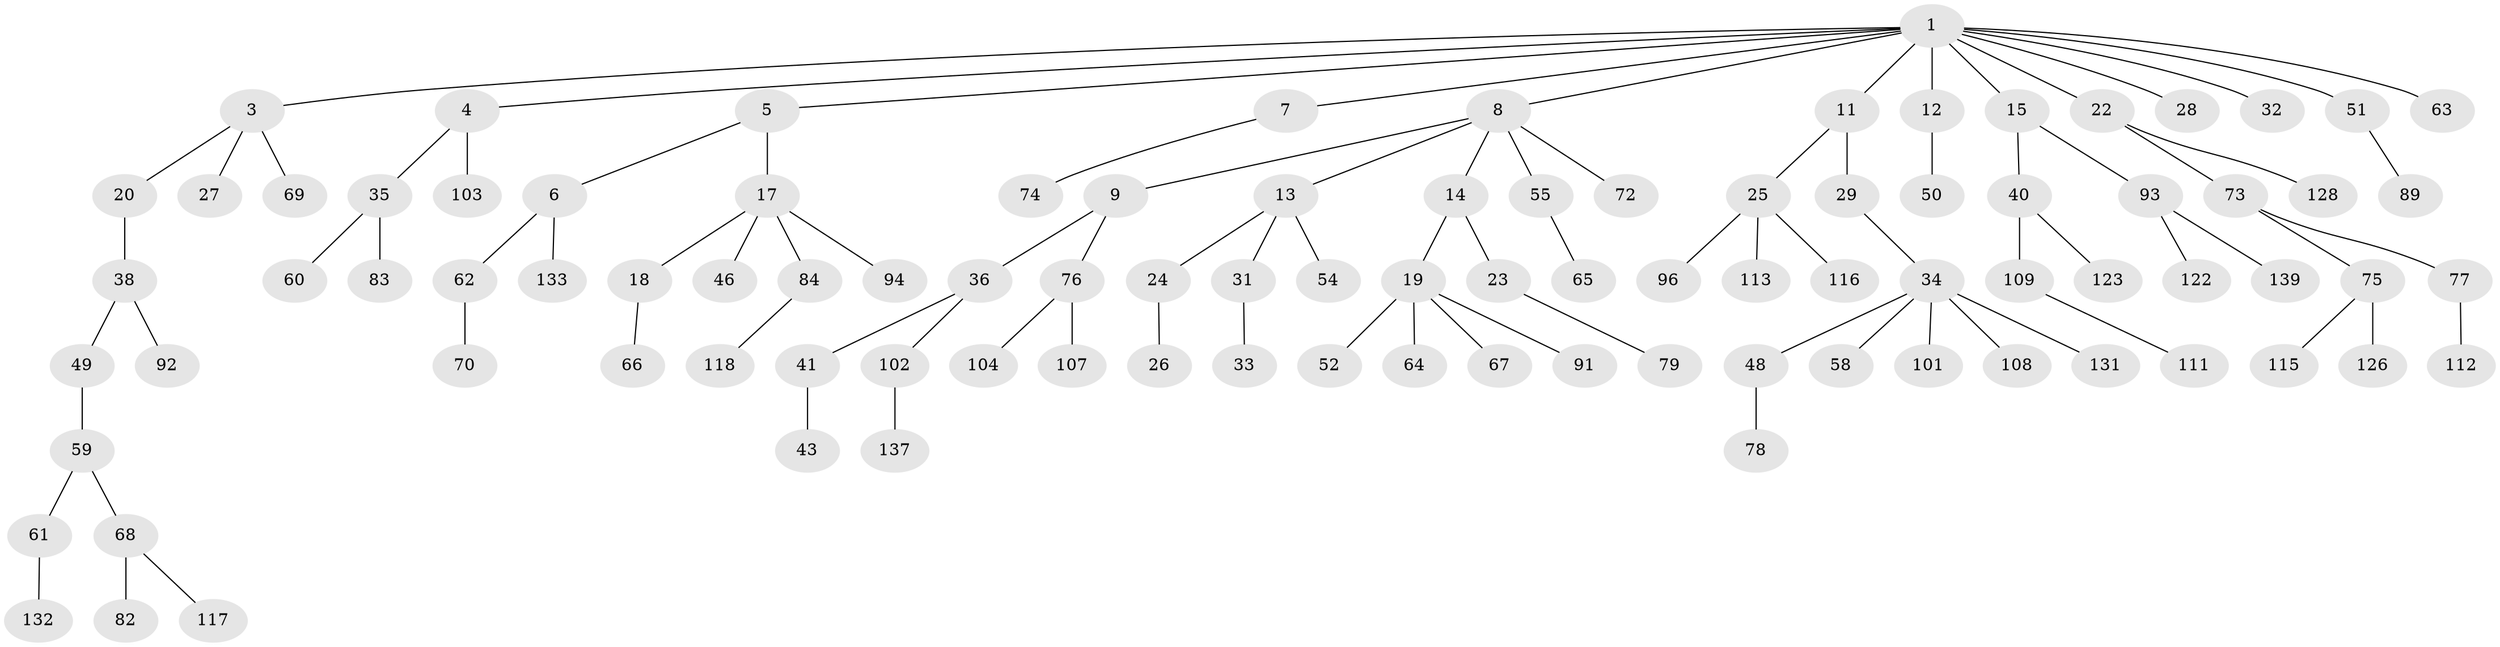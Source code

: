 // Generated by graph-tools (version 1.1) at 2025/24/03/03/25 07:24:09]
// undirected, 96 vertices, 95 edges
graph export_dot {
graph [start="1"]
  node [color=gray90,style=filled];
  1 [super="+2"];
  3 [super="+10"];
  4;
  5 [super="+106"];
  6;
  7;
  8 [super="+97"];
  9;
  11 [super="+37"];
  12 [super="+99"];
  13 [super="+16"];
  14 [super="+119"];
  15;
  17 [super="+88"];
  18;
  19 [super="+21"];
  20 [super="+86"];
  22 [super="+30"];
  23 [super="+42"];
  24;
  25 [super="+98"];
  26 [super="+135"];
  27;
  28;
  29;
  31;
  32 [super="+95"];
  33 [super="+44"];
  34 [super="+45"];
  35 [super="+100"];
  36 [super="+110"];
  38 [super="+39"];
  40 [super="+90"];
  41 [super="+57"];
  43 [super="+47"];
  46;
  48 [super="+71"];
  49 [super="+53"];
  50;
  51;
  52 [super="+129"];
  54;
  55 [super="+56"];
  58;
  59 [super="+130"];
  60 [super="+80"];
  61 [super="+124"];
  62 [super="+81"];
  63;
  64;
  65;
  66;
  67;
  68 [super="+105"];
  69;
  70;
  72;
  73;
  74;
  75 [super="+138"];
  76 [super="+85"];
  77;
  78 [super="+87"];
  79;
  82 [super="+127"];
  83;
  84 [super="+120"];
  89;
  91 [super="+136"];
  92;
  93 [super="+121"];
  94;
  96 [super="+125"];
  101;
  102;
  103;
  104;
  107 [super="+134"];
  108;
  109 [super="+114"];
  111;
  112;
  113;
  115;
  116;
  117;
  118;
  122;
  123;
  126;
  128;
  131;
  132;
  133;
  137;
  139;
  1 -- 4;
  1 -- 5;
  1 -- 7;
  1 -- 11;
  1 -- 15;
  1 -- 28;
  1 -- 32;
  1 -- 51;
  1 -- 63;
  1 -- 3;
  1 -- 22;
  1 -- 8;
  1 -- 12;
  3 -- 20;
  3 -- 69;
  3 -- 27;
  4 -- 35;
  4 -- 103;
  5 -- 6;
  5 -- 17;
  6 -- 62;
  6 -- 133;
  7 -- 74;
  8 -- 9;
  8 -- 13;
  8 -- 14;
  8 -- 55;
  8 -- 72;
  9 -- 36;
  9 -- 76;
  11 -- 25;
  11 -- 29;
  12 -- 50;
  13 -- 31;
  13 -- 24;
  13 -- 54;
  14 -- 19;
  14 -- 23;
  15 -- 40;
  15 -- 93;
  17 -- 18;
  17 -- 46;
  17 -- 84;
  17 -- 94;
  18 -- 66;
  19 -- 64;
  19 -- 67;
  19 -- 91;
  19 -- 52;
  20 -- 38;
  22 -- 73;
  22 -- 128;
  23 -- 79;
  24 -- 26;
  25 -- 96;
  25 -- 113;
  25 -- 116;
  29 -- 34;
  31 -- 33;
  34 -- 48;
  34 -- 58;
  34 -- 101;
  34 -- 108;
  34 -- 131;
  35 -- 60;
  35 -- 83;
  36 -- 41;
  36 -- 102;
  38 -- 92;
  38 -- 49;
  40 -- 123;
  40 -- 109;
  41 -- 43;
  48 -- 78;
  49 -- 59;
  51 -- 89;
  55 -- 65;
  59 -- 61;
  59 -- 68;
  61 -- 132;
  62 -- 70;
  68 -- 82;
  68 -- 117;
  73 -- 75;
  73 -- 77;
  75 -- 115;
  75 -- 126;
  76 -- 104;
  76 -- 107;
  77 -- 112;
  84 -- 118;
  93 -- 122;
  93 -- 139;
  102 -- 137;
  109 -- 111;
}
